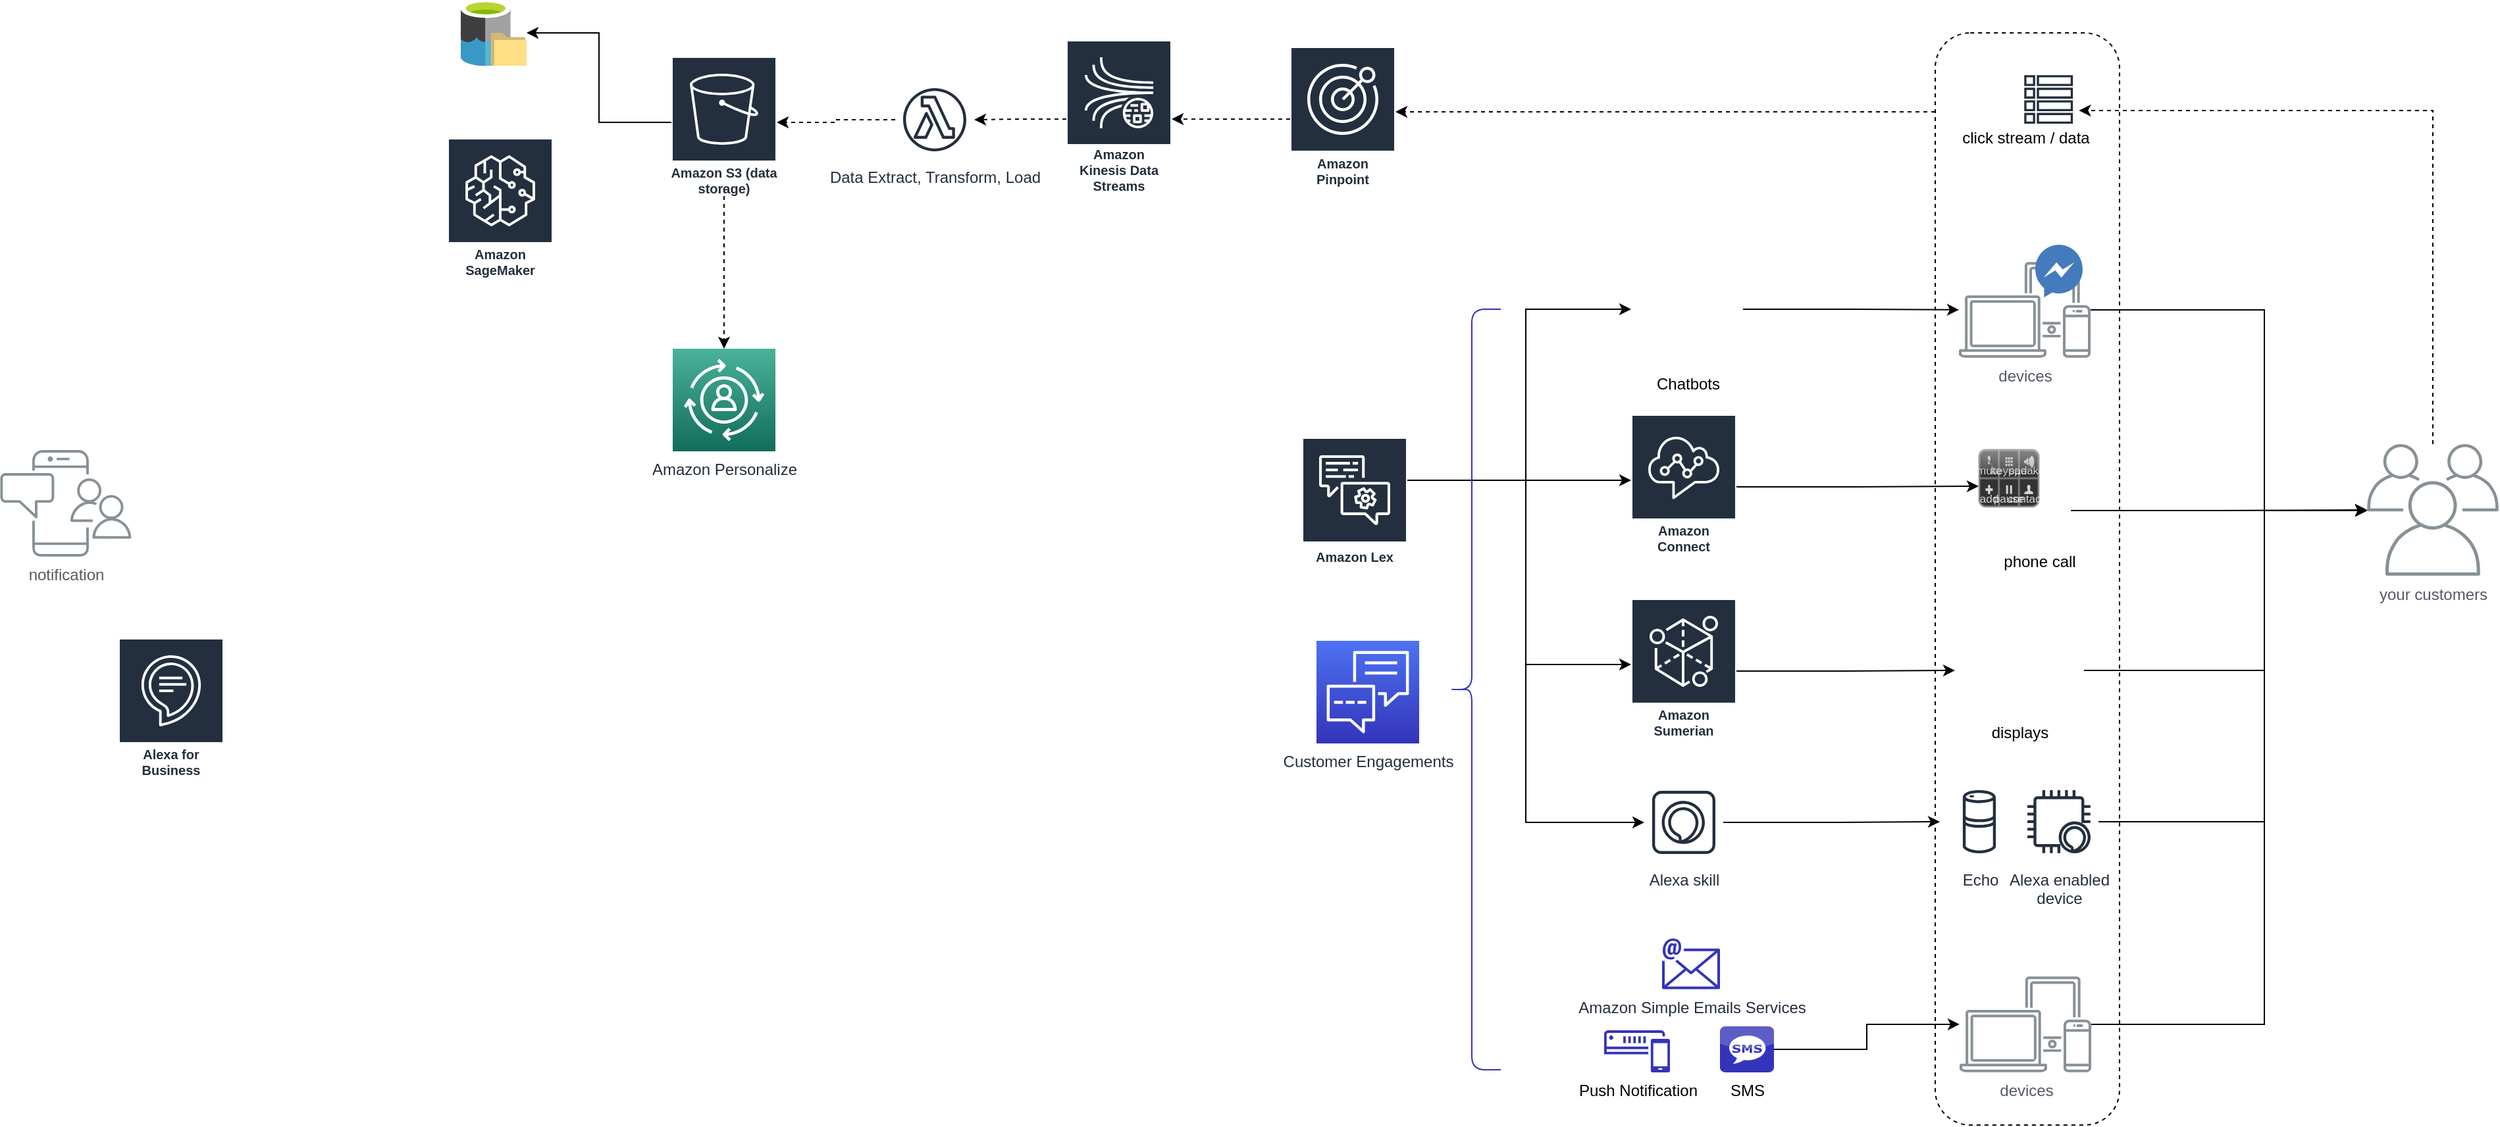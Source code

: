 <mxfile version="10.6.7" type="github"><diagram id="-aMo5f1z0sB-jl-REzhq" name="Page-1"><mxGraphModel dx="3768" dy="1148" grid="1" gridSize="10" guides="1" tooltips="1" connect="1" arrows="1" fold="1" page="1" pageScale="1" pageWidth="850" pageHeight="1100" math="0" shadow="0"><root><mxCell id="0"/><mxCell id="1" parent="0"/><mxCell id="tBMgNqVavnwIs27Ay6d1-81" value="" style="group;spacing=100;" vertex="1" connectable="0" parent="1"><mxGeometry x="1020" y="440" width="140" height="830" as="geometry"/></mxCell><mxCell id="tBMgNqVavnwIs27Ay6d1-69" value="" style="rounded=1;whiteSpace=wrap;html=1;fillColor=none;dashed=1;spacing=9;arcSize=19;" vertex="1" parent="tBMgNqVavnwIs27Ay6d1-81"><mxGeometry width="140" height="830" as="geometry"/></mxCell><mxCell id="tBMgNqVavnwIs27Ay6d1-88" value="" style="group" vertex="1" connectable="0" parent="tBMgNqVavnwIs27Ay6d1-81"><mxGeometry x="3.5" y="27.474" width="130" height="61.199" as="geometry"/></mxCell><mxCell id="tBMgNqVavnwIs27Ay6d1-74" value="" style="shape=image;html=1;verticalAlign=top;verticalLabelPosition=bottom;labelBackgroundColor=#ffffff;imageAspect=0;aspect=fixed;image=https://cdn1.iconfinder.com/data/icons/hawcons/32/700015-icon-27-one-finger-click-128.png;dashed=1;fillColor=none;spacing=7;" vertex="1" parent="tBMgNqVavnwIs27Ay6d1-88"><mxGeometry x="9.5" y="4.371" width="36.965" height="36.965" as="geometry"/></mxCell><mxCell id="tBMgNqVavnwIs27Ay6d1-80" value="&amp;nbsp;" style="outlineConnect=0;fontColor=#232F3E;gradientColor=none;strokeColor=#232F3E;fillColor=#ffffff;dashed=0;verticalLabelPosition=bottom;verticalAlign=top;align=center;html=1;fontSize=12;fontStyle=0;aspect=fixed;shape=mxgraph.aws4.resourceIcon;resIcon=mxgraph.aws4.table;spacing=8;" vertex="1" parent="tBMgNqVavnwIs27Ay6d1-88"><mxGeometry x="59.5" width="46.206" height="46.206" as="geometry"/></mxCell><mxCell id="tBMgNqVavnwIs27Ay6d1-82" value="click stream / data" style="text;html=1;strokeColor=none;fillColor=none;align=center;verticalAlign=middle;whiteSpace=wrap;rounded=0;dashed=1;" vertex="1" parent="tBMgNqVavnwIs27Ay6d1-88"><mxGeometry y="43.714" width="130" height="17.485" as="geometry"/></mxCell><mxCell id="tBMgNqVavnwIs27Ay6d1-117" value="devices" style="outlineConnect=0;gradientColor=none;fontColor=#545B64;strokeColor=none;fillColor=#879196;dashed=0;verticalLabelPosition=bottom;verticalAlign=top;align=center;html=1;fontSize=12;fontStyle=0;aspect=fixed;shape=mxgraph.aws4.illustration_devices;pointerEvents=1" vertex="1" parent="tBMgNqVavnwIs27Ay6d1-81"><mxGeometry x="18.5" y="717" width="100" height="73" as="geometry"/></mxCell><mxCell id="tBMgNqVavnwIs27Ay6d1-1" value="notification" style="outlineConnect=0;gradientColor=none;fontColor=#545B64;strokeColor=none;fillColor=#879196;dashed=0;verticalLabelPosition=bottom;verticalAlign=top;align=center;html=1;fontSize=12;fontStyle=0;aspect=fixed;shape=mxgraph.aws4.illustration_notification;pointerEvents=1" vertex="1" parent="1"><mxGeometry x="-450" y="757" width="100" height="81" as="geometry"/></mxCell><mxCell id="tBMgNqVavnwIs27Ay6d1-49" style="edgeStyle=orthogonalEdgeStyle;rounded=0;orthogonalLoop=1;jettySize=auto;html=1;" edge="1" parent="1" source="tBMgNqVavnwIs27Ay6d1-2" target="tBMgNqVavnwIs27Ay6d1-19"><mxGeometry relative="1" as="geometry"><Array as="points"><mxPoint x="1270" y="650"/><mxPoint x="1270" y="803"/></Array></mxGeometry></mxCell><mxCell id="tBMgNqVavnwIs27Ay6d1-2" value="devices" style="outlineConnect=0;gradientColor=none;fontColor=#545B64;strokeColor=none;fillColor=#879196;dashed=0;verticalLabelPosition=bottom;verticalAlign=top;align=center;html=1;fontSize=12;fontStyle=0;aspect=fixed;shape=mxgraph.aws4.illustration_devices;pointerEvents=1" vertex="1" parent="1"><mxGeometry x="1038" y="614" width="100" height="73" as="geometry"/></mxCell><mxCell id="tBMgNqVavnwIs27Ay6d1-92" style="edgeStyle=orthogonalEdgeStyle;rounded=0;orthogonalLoop=1;jettySize=auto;html=1;dashed=1;" edge="1" parent="1" source="tBMgNqVavnwIs27Ay6d1-7" target="tBMgNqVavnwIs27Ay6d1-91"><mxGeometry relative="1" as="geometry"/></mxCell><mxCell id="tBMgNqVavnwIs27Ay6d1-7" value="Amazon Pinpoint" style="outlineConnect=0;fontColor=#232F3E;gradientColor=none;strokeColor=#ffffff;fillColor=#232F3E;dashed=0;verticalLabelPosition=middle;verticalAlign=bottom;align=center;html=1;whiteSpace=wrap;fontSize=10;fontStyle=1;spacing=3;shape=mxgraph.aws4.productIcon;prIcon=mxgraph.aws4.pinpoint;" vertex="1" parent="1"><mxGeometry x="530" y="450.5" width="80" height="110" as="geometry"/></mxCell><mxCell id="tBMgNqVavnwIs27Ay6d1-21" style="edgeStyle=orthogonalEdgeStyle;rounded=0;orthogonalLoop=1;jettySize=auto;html=1;" edge="1" parent="1" source="tBMgNqVavnwIs27Ay6d1-9" target="tBMgNqVavnwIs27Ay6d1-18"><mxGeometry relative="1" as="geometry"><Array as="points"><mxPoint x="709" y="780"/><mxPoint x="709" y="650"/></Array></mxGeometry></mxCell><mxCell id="tBMgNqVavnwIs27Ay6d1-22" style="edgeStyle=orthogonalEdgeStyle;rounded=0;orthogonalLoop=1;jettySize=auto;html=1;" edge="1" parent="1" source="tBMgNqVavnwIs27Ay6d1-9" target="tBMgNqVavnwIs27Ay6d1-15"><mxGeometry relative="1" as="geometry"><Array as="points"><mxPoint x="759" y="780"/><mxPoint x="759" y="780"/></Array></mxGeometry></mxCell><mxCell id="tBMgNqVavnwIs27Ay6d1-23" style="edgeStyle=orthogonalEdgeStyle;rounded=0;orthogonalLoop=1;jettySize=auto;html=1;" edge="1" parent="1" source="tBMgNqVavnwIs27Ay6d1-9" target="tBMgNqVavnwIs27Ay6d1-16"><mxGeometry relative="1" as="geometry"><Array as="points"><mxPoint x="709" y="780"/><mxPoint x="709" y="920"/></Array></mxGeometry></mxCell><mxCell id="tBMgNqVavnwIs27Ay6d1-24" style="edgeStyle=orthogonalEdgeStyle;rounded=0;orthogonalLoop=1;jettySize=auto;html=1;" edge="1" parent="1" source="tBMgNqVavnwIs27Ay6d1-9" target="tBMgNqVavnwIs27Ay6d1-13"><mxGeometry relative="1" as="geometry"><Array as="points"><mxPoint x="709" y="780"/><mxPoint x="709" y="1040"/></Array></mxGeometry></mxCell><mxCell id="tBMgNqVavnwIs27Ay6d1-9" value="Amazon Lex" style="outlineConnect=0;fontColor=#232F3E;gradientColor=none;strokeColor=#ffffff;fillColor=#232F3E;dashed=0;verticalLabelPosition=middle;verticalAlign=bottom;align=center;html=1;whiteSpace=wrap;fontSize=10;fontStyle=1;spacing=3;shape=mxgraph.aws4.productIcon;prIcon=mxgraph.aws4.lex;" vertex="1" parent="1"><mxGeometry x="539" y="747.5" width="80" height="100" as="geometry"/></mxCell><mxCell id="tBMgNqVavnwIs27Ay6d1-10" value="Alexa for Business" style="outlineConnect=0;fontColor=#232F3E;gradientColor=none;strokeColor=#ffffff;fillColor=#232F3E;dashed=0;verticalLabelPosition=middle;verticalAlign=bottom;align=center;html=1;whiteSpace=wrap;fontSize=10;fontStyle=1;spacing=3;shape=mxgraph.aws4.productIcon;prIcon=mxgraph.aws4.alexa_for_business;" vertex="1" parent="1"><mxGeometry x="-360" y="900" width="80" height="110" as="geometry"/></mxCell><mxCell id="tBMgNqVavnwIs27Ay6d1-44" style="edgeStyle=orthogonalEdgeStyle;rounded=0;orthogonalLoop=1;jettySize=auto;html=1;" edge="1" parent="1" source="tBMgNqVavnwIs27Ay6d1-13" target="tBMgNqVavnwIs27Ay6d1-14"><mxGeometry relative="1" as="geometry"/></mxCell><mxCell id="tBMgNqVavnwIs27Ay6d1-13" value="Alexa skill" style="outlineConnect=0;fontColor=#232F3E;gradientColor=none;strokeColor=#232F3E;fillColor=#ffffff;dashed=0;verticalLabelPosition=bottom;verticalAlign=top;align=center;html=1;fontSize=12;fontStyle=0;aspect=fixed;shape=mxgraph.aws4.resourceIcon;resIcon=mxgraph.aws4.alexa_skill;" vertex="1" parent="1"><mxGeometry x="799" y="1010" width="60" height="60" as="geometry"/></mxCell><mxCell id="tBMgNqVavnwIs27Ay6d1-29" style="edgeStyle=orthogonalEdgeStyle;rounded=0;orthogonalLoop=1;jettySize=auto;html=1;entryX=-0.011;entryY=0.64;entryDx=0;entryDy=0;entryPerimeter=0;" edge="1" parent="1" source="tBMgNqVavnwIs27Ay6d1-15" target="tBMgNqVavnwIs27Ay6d1-25"><mxGeometry relative="1" as="geometry"/></mxCell><mxCell id="tBMgNqVavnwIs27Ay6d1-15" value="Amazon Connect" style="outlineConnect=0;fontColor=#232F3E;gradientColor=none;strokeColor=#ffffff;fillColor=#232F3E;dashed=0;verticalLabelPosition=middle;verticalAlign=bottom;align=center;html=1;whiteSpace=wrap;fontSize=10;fontStyle=1;spacing=3;shape=mxgraph.aws4.productIcon;prIcon=mxgraph.aws4.connect;" vertex="1" parent="1"><mxGeometry x="789" y="730" width="80" height="110" as="geometry"/></mxCell><mxCell id="tBMgNqVavnwIs27Ay6d1-34" style="edgeStyle=orthogonalEdgeStyle;rounded=0;orthogonalLoop=1;jettySize=auto;html=1;entryX=0;entryY=0.5;entryDx=0;entryDy=0;" edge="1" parent="1" source="tBMgNqVavnwIs27Ay6d1-16" target="tBMgNqVavnwIs27Ay6d1-37"><mxGeometry relative="1" as="geometry"><mxPoint x="1090" y="930" as="targetPoint"/></mxGeometry></mxCell><mxCell id="tBMgNqVavnwIs27Ay6d1-16" value="Amazon Sumerian" style="outlineConnect=0;fontColor=#232F3E;gradientColor=none;strokeColor=#ffffff;fillColor=#232F3E;dashed=0;verticalLabelPosition=middle;verticalAlign=bottom;align=center;html=1;whiteSpace=wrap;fontSize=10;fontStyle=1;spacing=3;shape=mxgraph.aws4.productIcon;prIcon=mxgraph.aws4.sumerian;" vertex="1" parent="1"><mxGeometry x="789" y="870" width="80" height="110" as="geometry"/></mxCell><mxCell id="tBMgNqVavnwIs27Ay6d1-30" style="edgeStyle=orthogonalEdgeStyle;rounded=0;orthogonalLoop=1;jettySize=auto;html=1;" edge="1" parent="1" source="tBMgNqVavnwIs27Ay6d1-18" target="tBMgNqVavnwIs27Ay6d1-2"><mxGeometry relative="1" as="geometry"/></mxCell><mxCell id="tBMgNqVavnwIs27Ay6d1-18" value="Chatbots" style="shape=image;html=1;verticalAlign=top;verticalLabelPosition=bottom;labelBackgroundColor=#ffffff;imageAspect=0;aspect=fixed;image=https://cdn3.iconfinder.com/data/icons/digital-banking-solid-fast-transfer/512/customer_live_chat_service-128.png" vertex="1" parent="1"><mxGeometry x="789" y="607.5" width="85" height="85" as="geometry"/></mxCell><mxCell id="tBMgNqVavnwIs27Ay6d1-90" style="edgeStyle=orthogonalEdgeStyle;rounded=0;orthogonalLoop=1;jettySize=auto;html=1;dashed=1;" edge="1" parent="1" source="tBMgNqVavnwIs27Ay6d1-19" target="tBMgNqVavnwIs27Ay6d1-80"><mxGeometry relative="1" as="geometry"><Array as="points"><mxPoint x="1398" y="499"/></Array></mxGeometry></mxCell><mxCell id="tBMgNqVavnwIs27Ay6d1-19" value="your customers" style="outlineConnect=0;gradientColor=none;fontColor=#545B64;strokeColor=none;fillColor=#879196;dashed=0;verticalLabelPosition=bottom;verticalAlign=top;align=center;html=1;fontSize=12;fontStyle=0;aspect=fixed;shape=mxgraph.aws4.illustration_users;pointerEvents=1" vertex="1" parent="1"><mxGeometry x="1348" y="752.5" width="100" height="100" as="geometry"/></mxCell><mxCell id="tBMgNqVavnwIs27Ay6d1-28" value="" style="group" vertex="1" connectable="0" parent="1"><mxGeometry x="1053.5" y="757" width="69.5" height="70.5" as="geometry"/></mxCell><mxCell id="tBMgNqVavnwIs27Ay6d1-25" value="" style="verticalLabelPosition=bottom;verticalAlign=top;html=1;shadow=0;dashed=0;strokeWidth=1;shape=mxgraph.ios.iCallDialog;" vertex="1" parent="tBMgNqVavnwIs27Ay6d1-28"><mxGeometry width="45" height="43" as="geometry"/></mxCell><mxCell id="tBMgNqVavnwIs27Ay6d1-27" value="phone call" style="shape=image;html=1;verticalAlign=top;verticalLabelPosition=bottom;labelBackgroundColor=#ffffff;imageAspect=0;aspect=fixed;image=https://cdn4.iconfinder.com/data/icons/mayssam/512/phone-128.png" vertex="1" parent="tBMgNqVavnwIs27Ay6d1-28"><mxGeometry x="20.5" y="21.5" width="49" height="49" as="geometry"/></mxCell><mxCell id="tBMgNqVavnwIs27Ay6d1-50" style="edgeStyle=orthogonalEdgeStyle;rounded=0;orthogonalLoop=1;jettySize=auto;html=1;" edge="1" parent="1" source="tBMgNqVavnwIs27Ay6d1-37" target="tBMgNqVavnwIs27Ay6d1-19"><mxGeometry relative="1" as="geometry"><Array as="points"><mxPoint x="1270" y="925"/><mxPoint x="1270" y="803"/></Array></mxGeometry></mxCell><mxCell id="tBMgNqVavnwIs27Ay6d1-37" value="displays" style="shape=image;html=1;verticalAlign=top;verticalLabelPosition=bottom;labelBackgroundColor=#ffffff;imageAspect=0;aspect=fixed;image=https://cdn4.iconfinder.com/data/icons/ionicons/512/icon-ios7-monitor-outline-128.png;spacing=-14;" vertex="1" parent="1"><mxGeometry x="1035" y="875.5" width="98" height="98" as="geometry"/></mxCell><mxCell id="tBMgNqVavnwIs27Ay6d1-45" value="" style="group" vertex="1" connectable="0" parent="1"><mxGeometry x="1023.5" y="1009.5" width="120.5" height="60" as="geometry"/></mxCell><mxCell id="tBMgNqVavnwIs27Ay6d1-14" value="Echo" style="outlineConnect=0;fontColor=#232F3E;gradientColor=none;strokeColor=#232F3E;fillColor=#ffffff;dashed=0;verticalLabelPosition=bottom;verticalAlign=top;align=center;html=1;fontSize=12;fontStyle=0;aspect=fixed;shape=mxgraph.aws4.resourceIcon;resIcon=mxgraph.aws4.echo;" vertex="1" parent="tBMgNqVavnwIs27Ay6d1-45"><mxGeometry width="60" height="60" as="geometry"/></mxCell><mxCell id="tBMgNqVavnwIs27Ay6d1-43" value="Alexa enabled&#xA;device" style="outlineConnect=0;fontColor=#232F3E;gradientColor=none;strokeColor=#232F3E;fillColor=#ffffff;dashed=0;verticalLabelPosition=bottom;verticalAlign=top;align=center;html=1;fontSize=12;fontStyle=0;aspect=fixed;shape=mxgraph.aws4.resourceIcon;resIcon=mxgraph.aws4.alexa_enabled_device;" vertex="1" parent="tBMgNqVavnwIs27Ay6d1-45"><mxGeometry x="60.5" width="60" height="60" as="geometry"/></mxCell><mxCell id="tBMgNqVavnwIs27Ay6d1-51" style="edgeStyle=orthogonalEdgeStyle;rounded=0;orthogonalLoop=1;jettySize=auto;html=1;" edge="1" parent="1" source="tBMgNqVavnwIs27Ay6d1-43" target="tBMgNqVavnwIs27Ay6d1-19"><mxGeometry relative="1" as="geometry"><Array as="points"><mxPoint x="1270" y="1040"/><mxPoint x="1270" y="803"/></Array></mxGeometry></mxCell><mxCell id="tBMgNqVavnwIs27Ay6d1-53" value="" style="dashed=0;outlineConnect=0;html=1;align=center;labelPosition=center;verticalLabelPosition=bottom;verticalAlign=top;shape=mxgraph.weblogos.messenger_2" vertex="1" parent="1"><mxGeometry x="1096" y="601" width="36" height="40" as="geometry"/></mxCell><mxCell id="tBMgNqVavnwIs27Ay6d1-57" value="" style="shape=image;html=1;verticalAlign=top;verticalLabelPosition=bottom;labelBackgroundColor=#ffffff;imageAspect=0;aspect=fixed;image=https://cdn3.iconfinder.com/data/icons/logos-brands-3/24/logo_brand_brands_logos_firefox-128.png" vertex="1" parent="1"><mxGeometry x="1046" y="601" width="38" height="38" as="geometry"/></mxCell><mxCell id="tBMgNqVavnwIs27Ay6d1-58" value="" style="shape=image;html=1;verticalAlign=top;verticalLabelPosition=bottom;labelBackgroundColor=#ffffff;imageAspect=0;aspect=fixed;image=https://cdn4.iconfinder.com/data/icons/miu-flat-social/60/app_store-128.png" vertex="1" parent="1"><mxGeometry x="1098.5" y="660" width="20" height="20" as="geometry"/></mxCell><mxCell id="tBMgNqVavnwIs27Ay6d1-66" style="edgeStyle=orthogonalEdgeStyle;rounded=0;orthogonalLoop=1;jettySize=auto;html=1;" edge="1" parent="1" source="tBMgNqVavnwIs27Ay6d1-27" target="tBMgNqVavnwIs27Ay6d1-19"><mxGeometry relative="1" as="geometry"/></mxCell><mxCell id="tBMgNqVavnwIs27Ay6d1-85" style="edgeStyle=orthogonalEdgeStyle;rounded=0;orthogonalLoop=1;jettySize=auto;html=1;dashed=1;" edge="1" parent="1" source="tBMgNqVavnwIs27Ay6d1-69" target="tBMgNqVavnwIs27Ay6d1-7"><mxGeometry relative="1" as="geometry"><Array as="points"><mxPoint x="730" y="500"/><mxPoint x="730" y="500"/></Array></mxGeometry></mxCell><mxCell id="tBMgNqVavnwIs27Ay6d1-100" style="edgeStyle=orthogonalEdgeStyle;rounded=0;orthogonalLoop=1;jettySize=auto;html=1;dashed=1;" edge="1" parent="1" source="tBMgNqVavnwIs27Ay6d1-91" target="tBMgNqVavnwIs27Ay6d1-99"><mxGeometry relative="1" as="geometry"/></mxCell><mxCell id="tBMgNqVavnwIs27Ay6d1-91" value="Amazon Kinesis Data Streams" style="outlineConnect=0;fontColor=#232F3E;gradientColor=none;strokeColor=#ffffff;fillColor=#232F3E;dashed=0;verticalLabelPosition=middle;verticalAlign=bottom;align=center;html=1;whiteSpace=wrap;fontSize=10;fontStyle=1;spacing=3;shape=mxgraph.aws4.productIcon;prIcon=mxgraph.aws4.kinesis_data_streams;" vertex="1" parent="1"><mxGeometry x="360" y="445.5" width="80" height="120" as="geometry"/></mxCell><mxCell id="tBMgNqVavnwIs27Ay6d1-102" style="edgeStyle=orthogonalEdgeStyle;rounded=0;orthogonalLoop=1;jettySize=auto;html=1;dashed=1;" edge="1" parent="1" source="tBMgNqVavnwIs27Ay6d1-99" target="tBMgNqVavnwIs27Ay6d1-101"><mxGeometry relative="1" as="geometry"/></mxCell><mxCell id="tBMgNqVavnwIs27Ay6d1-99" value="Data Extract, Transform, Load" style="outlineConnect=0;fontColor=#232F3E;gradientColor=none;strokeColor=#232F3E;fillColor=#ffffff;dashed=0;verticalLabelPosition=bottom;verticalAlign=top;align=center;html=1;fontSize=12;fontStyle=0;aspect=fixed;shape=mxgraph.aws4.resourceIcon;resIcon=mxgraph.aws4.lambda_function;" vertex="1" parent="1"><mxGeometry x="230" y="476" width="60" height="60" as="geometry"/></mxCell><mxCell id="tBMgNqVavnwIs27Ay6d1-105" style="edgeStyle=orthogonalEdgeStyle;rounded=0;orthogonalLoop=1;jettySize=auto;html=1;dashed=1;" edge="1" parent="1" source="tBMgNqVavnwIs27Ay6d1-101" target="tBMgNqVavnwIs27Ay6d1-103"><mxGeometry relative="1" as="geometry"/></mxCell><mxCell id="tBMgNqVavnwIs27Ay6d1-124" style="edgeStyle=orthogonalEdgeStyle;rounded=0;orthogonalLoop=1;jettySize=auto;html=1;entryX=1;entryY=0.5;entryDx=0;entryDy=0;" edge="1" parent="1" source="tBMgNqVavnwIs27Ay6d1-101" target="tBMgNqVavnwIs27Ay6d1-123"><mxGeometry relative="1" as="geometry"/></mxCell><mxCell id="tBMgNqVavnwIs27Ay6d1-101" value="Amazon S3 (data storage)" style="outlineConnect=0;fontColor=#232F3E;gradientColor=none;strokeColor=#ffffff;fillColor=#232F3E;dashed=0;verticalLabelPosition=middle;verticalAlign=bottom;align=center;html=1;whiteSpace=wrap;fontSize=10;fontStyle=1;spacing=-7;shape=mxgraph.aws4.productIcon;prIcon=mxgraph.aws4.s3;" vertex="1" parent="1"><mxGeometry x="60" y="458" width="80" height="100" as="geometry"/></mxCell><mxCell id="tBMgNqVavnwIs27Ay6d1-103" value="Amazon Personalize" style="outlineConnect=0;fontColor=#232F3E;gradientColor=#4AB29A;gradientDirection=north;fillColor=#116D5B;strokeColor=#ffffff;dashed=0;verticalLabelPosition=bottom;verticalAlign=top;align=center;html=1;fontSize=12;fontStyle=0;aspect=fixed;shape=mxgraph.aws4.resourceIcon;resIcon=mxgraph.aws4.personalize;" vertex="1" parent="1"><mxGeometry x="61" y="680" width="78" height="78" as="geometry"/></mxCell><mxCell id="tBMgNqVavnwIs27Ay6d1-106" value="Customer Engagements" style="outlineConnect=0;fontColor=#232F3E;gradientColor=#4D72F3;gradientDirection=north;fillColor=#3334B9;strokeColor=#ffffff;dashed=0;verticalLabelPosition=bottom;verticalAlign=top;align=center;html=1;fontSize=12;fontStyle=0;aspect=fixed;shape=mxgraph.aws4.resourceIcon;resIcon=mxgraph.aws4.customer_engagement;" vertex="1" parent="1"><mxGeometry x="550" y="902" width="78" height="78" as="geometry"/></mxCell><mxCell id="tBMgNqVavnwIs27Ay6d1-115" value="" style="group" vertex="1" connectable="0" parent="1"><mxGeometry x="768.5" y="1128" width="129" height="102" as="geometry"/></mxCell><mxCell id="tBMgNqVavnwIs27Ay6d1-108" value="&lt;div&gt;Amazon Simple Emails Services&lt;/div&gt;" style="outlineConnect=0;fontColor=#232F3E;gradientColor=none;fillColor=#3334B9;strokeColor=none;dashed=0;verticalLabelPosition=bottom;verticalAlign=top;align=center;html=1;fontSize=12;fontStyle=0;aspect=fixed;pointerEvents=1;shape=mxgraph.aws4.email;" vertex="1" parent="tBMgNqVavnwIs27Ay6d1-115"><mxGeometry x="44" width="44" height="39" as="geometry"/></mxCell><mxCell id="tBMgNqVavnwIs27Ay6d1-109" value="Push Notification" style="pointerEvents=1;shadow=0;dashed=0;html=1;strokeColor=none;fillColor=#3334B9;labelPosition=center;verticalLabelPosition=bottom;verticalAlign=top;outlineConnect=0;align=center;shape=mxgraph.office.communications.sms_gateway;" vertex="1" parent="tBMgNqVavnwIs27Ay6d1-115"><mxGeometry y="70" width="50" height="32" as="geometry"/></mxCell><mxCell id="tBMgNqVavnwIs27Ay6d1-114" value="SMS" style="dashed=0;outlineConnect=0;html=1;align=center;labelPosition=center;verticalLabelPosition=bottom;verticalAlign=top;shape=mxgraph.webicons.sms;fillColor=#3334B9;gradientColor=none;" vertex="1" parent="tBMgNqVavnwIs27Ay6d1-115"><mxGeometry x="88" y="67" width="41" height="35" as="geometry"/></mxCell><mxCell id="tBMgNqVavnwIs27Ay6d1-118" style="edgeStyle=orthogonalEdgeStyle;rounded=0;orthogonalLoop=1;jettySize=auto;html=1;" edge="1" parent="1" source="tBMgNqVavnwIs27Ay6d1-114" target="tBMgNqVavnwIs27Ay6d1-117"><mxGeometry relative="1" as="geometry"/></mxCell><mxCell id="tBMgNqVavnwIs27Ay6d1-119" value="" style="shape=curlyBracket;whiteSpace=wrap;html=1;rounded=1;fillColor=#3334B9;gradientColor=none;size=0.45;strokeColor=#3334B9;" vertex="1" parent="1"><mxGeometry x="650" y="650" width="40" height="578" as="geometry"/></mxCell><mxCell id="tBMgNqVavnwIs27Ay6d1-120" style="edgeStyle=orthogonalEdgeStyle;rounded=0;orthogonalLoop=1;jettySize=auto;html=1;" edge="1" parent="1" source="tBMgNqVavnwIs27Ay6d1-117" target="tBMgNqVavnwIs27Ay6d1-19"><mxGeometry relative="1" as="geometry"><Array as="points"><mxPoint x="1270" y="1193"/><mxPoint x="1270" y="803"/></Array></mxGeometry></mxCell><mxCell id="tBMgNqVavnwIs27Ay6d1-123" value="" style="aspect=fixed;html=1;align=center;shadow=0;dashed=0;image;fontSize=12;image=img/lib/mscae/dep/Data_Lake_Store.svg;strokeColor=#3334B9;fillColor=#3334B9;gradientColor=none;" vertex="1" parent="1"><mxGeometry x="-100" y="415" width="50" height="50" as="geometry"/></mxCell><mxCell id="tBMgNqVavnwIs27Ay6d1-125" value="Amazon SageMaker" style="outlineConnect=0;fontColor=#232F3E;gradientColor=none;strokeColor=#ffffff;fillColor=#232F3E;dashed=0;verticalLabelPosition=middle;verticalAlign=bottom;align=center;html=1;whiteSpace=wrap;fontSize=10;fontStyle=1;spacing=3;shape=mxgraph.aws4.productIcon;prIcon=mxgraph.aws4.sagemaker;" vertex="1" parent="1"><mxGeometry x="-110" y="520" width="80" height="110" as="geometry"/></mxCell></root></mxGraphModel></diagram></mxfile>